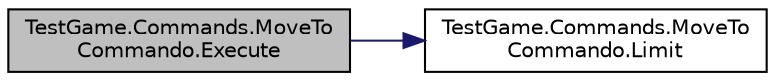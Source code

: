 digraph "TestGame.Commands.MoveToCommando.Execute"
{
 // LATEX_PDF_SIZE
  edge [fontname="Helvetica",fontsize="10",labelfontname="Helvetica",labelfontsize="10"];
  node [fontname="Helvetica",fontsize="10",shape=record];
  rankdir="LR";
  Node1 [label="TestGame.Commands.MoveTo\lCommando.Execute",height=0.2,width=0.4,color="black", fillcolor="grey75", style="filled", fontcolor="black",tooltip=" "];
  Node1 -> Node2 [color="midnightblue",fontsize="10",style="solid",fontname="Helvetica"];
  Node2 [label="TestGame.Commands.MoveTo\lCommando.Limit",height=0.2,width=0.4,color="black", fillcolor="white", style="filled",URL="$d8/df3/class_test_game_1_1_commands_1_1_move_to_commando.html#a6564a274e7e341805456592e9f4b00b5",tooltip=" "];
}
